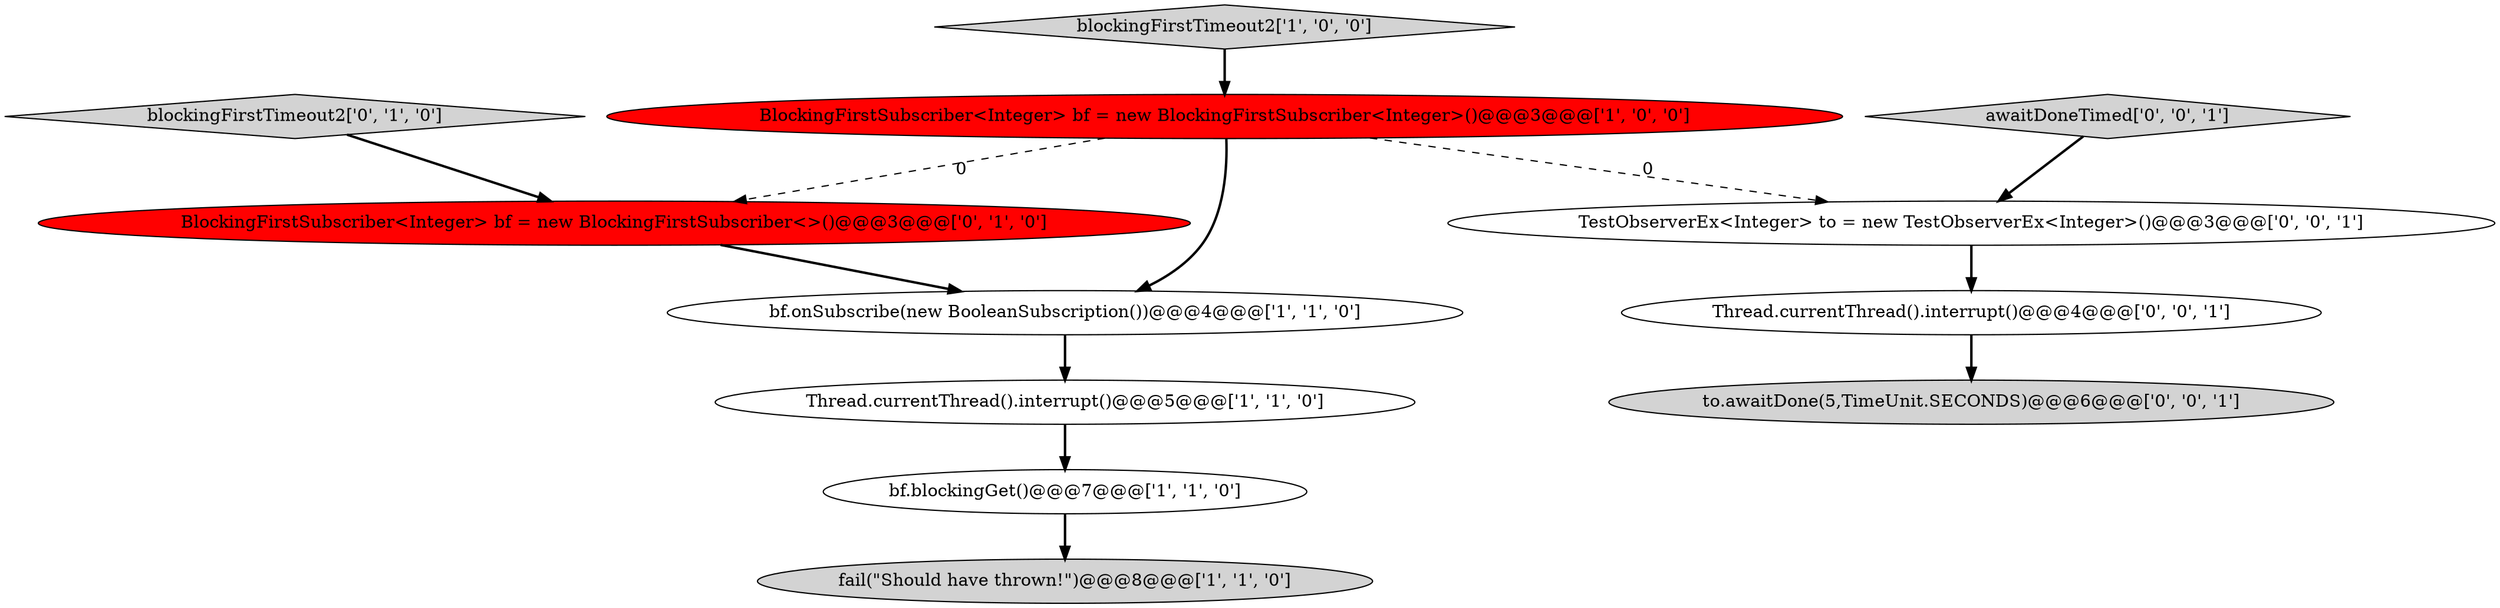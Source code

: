 digraph {
5 [style = filled, label = "bf.onSubscribe(new BooleanSubscription())@@@4@@@['1', '1', '0']", fillcolor = white, shape = ellipse image = "AAA0AAABBB1BBB"];
7 [style = filled, label = "BlockingFirstSubscriber<Integer> bf = new BlockingFirstSubscriber<>()@@@3@@@['0', '1', '0']", fillcolor = red, shape = ellipse image = "AAA1AAABBB2BBB"];
6 [style = filled, label = "blockingFirstTimeout2['0', '1', '0']", fillcolor = lightgray, shape = diamond image = "AAA0AAABBB2BBB"];
8 [style = filled, label = "to.awaitDone(5,TimeUnit.SECONDS)@@@6@@@['0', '0', '1']", fillcolor = lightgray, shape = ellipse image = "AAA0AAABBB3BBB"];
10 [style = filled, label = "awaitDoneTimed['0', '0', '1']", fillcolor = lightgray, shape = diamond image = "AAA0AAABBB3BBB"];
11 [style = filled, label = "TestObserverEx<Integer> to = new TestObserverEx<Integer>()@@@3@@@['0', '0', '1']", fillcolor = white, shape = ellipse image = "AAA0AAABBB3BBB"];
2 [style = filled, label = "fail(\"Should have thrown!\")@@@8@@@['1', '1', '0']", fillcolor = lightgray, shape = ellipse image = "AAA0AAABBB1BBB"];
1 [style = filled, label = "bf.blockingGet()@@@7@@@['1', '1', '0']", fillcolor = white, shape = ellipse image = "AAA0AAABBB1BBB"];
0 [style = filled, label = "Thread.currentThread().interrupt()@@@5@@@['1', '1', '0']", fillcolor = white, shape = ellipse image = "AAA0AAABBB1BBB"];
3 [style = filled, label = "BlockingFirstSubscriber<Integer> bf = new BlockingFirstSubscriber<Integer>()@@@3@@@['1', '0', '0']", fillcolor = red, shape = ellipse image = "AAA1AAABBB1BBB"];
9 [style = filled, label = "Thread.currentThread().interrupt()@@@4@@@['0', '0', '1']", fillcolor = white, shape = ellipse image = "AAA0AAABBB3BBB"];
4 [style = filled, label = "blockingFirstTimeout2['1', '0', '0']", fillcolor = lightgray, shape = diamond image = "AAA0AAABBB1BBB"];
4->3 [style = bold, label=""];
1->2 [style = bold, label=""];
3->5 [style = bold, label=""];
7->5 [style = bold, label=""];
6->7 [style = bold, label=""];
5->0 [style = bold, label=""];
11->9 [style = bold, label=""];
9->8 [style = bold, label=""];
3->7 [style = dashed, label="0"];
0->1 [style = bold, label=""];
3->11 [style = dashed, label="0"];
10->11 [style = bold, label=""];
}
